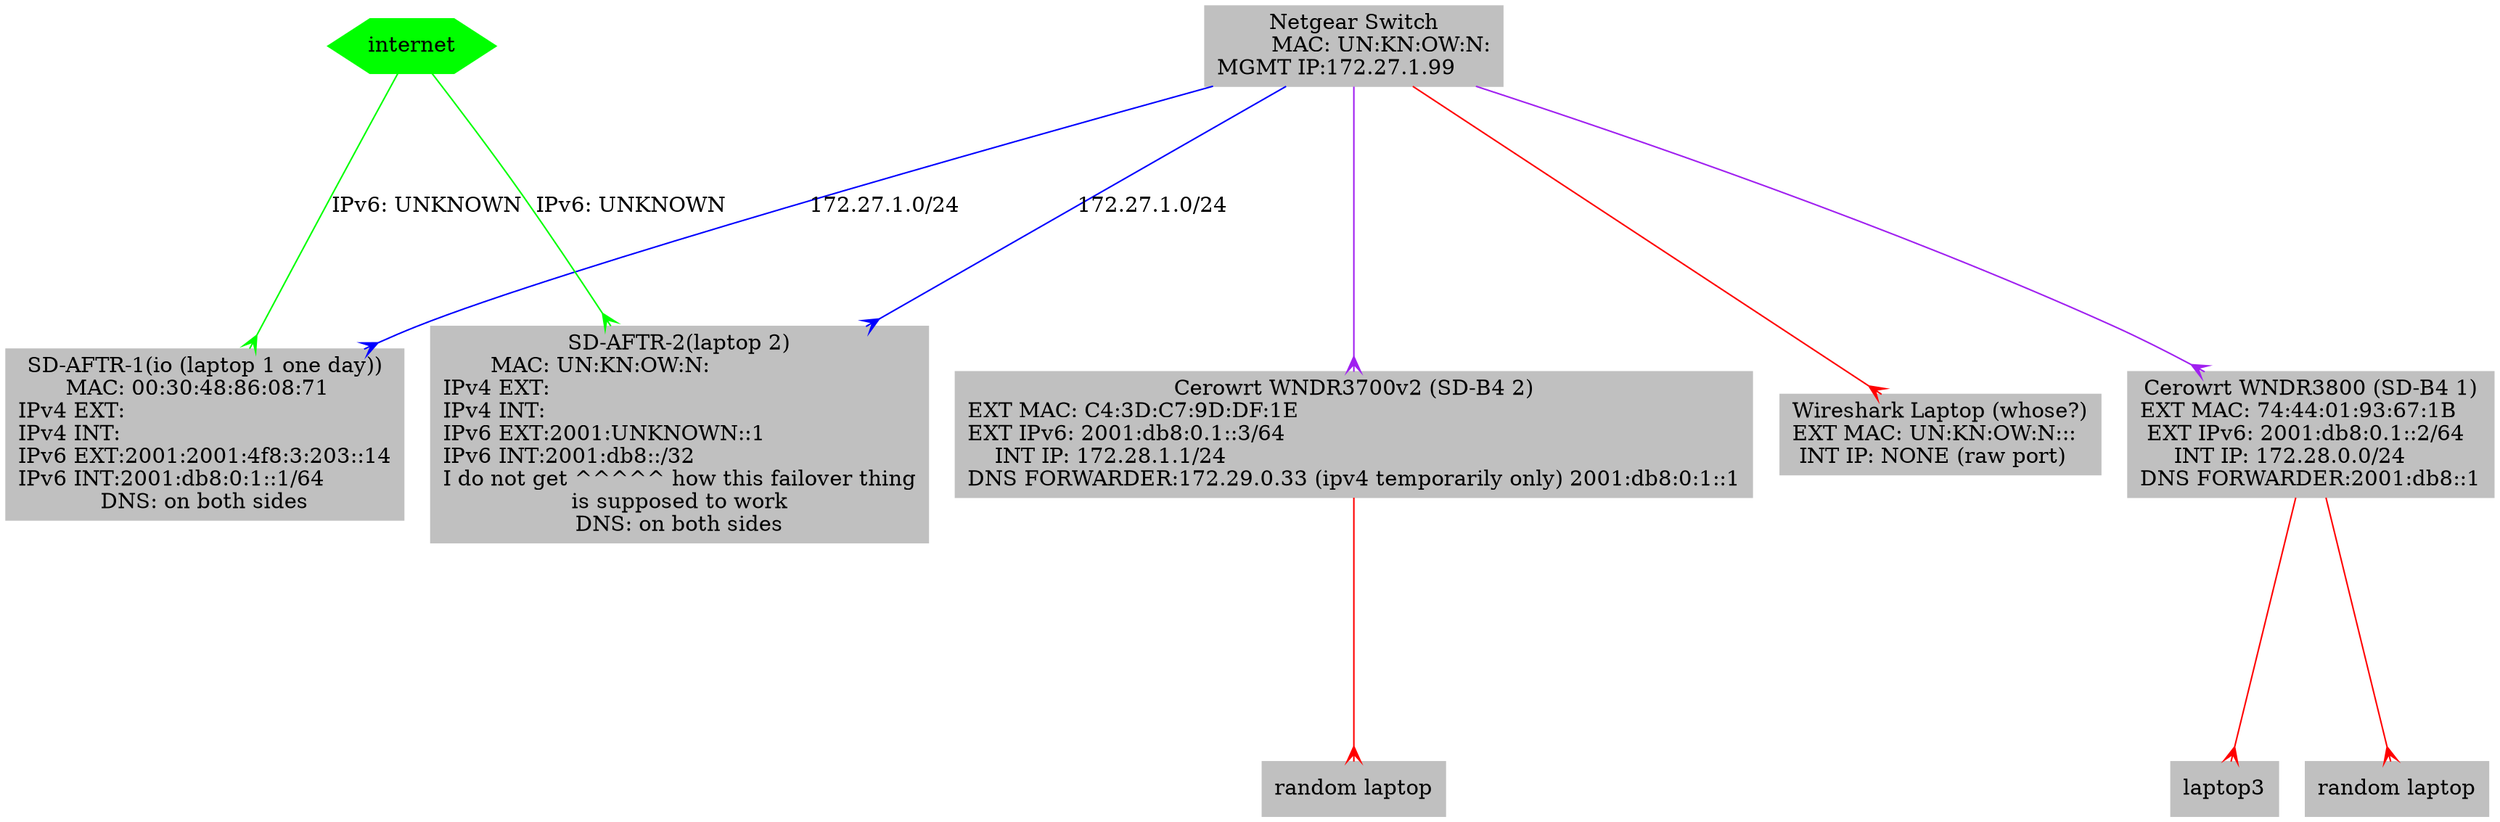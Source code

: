 digraph G {
 ranksep=2;
 ratio=auto;
 "SWITCH" [label="Netgear Switch\n        MAC: UN:KN:OW:N:\lMGMT IP:172.27.1.99\l"
	   shape="box",style="filled",color="grey" ];
 "Internet" [label="internet",
	     shape="hexagon",style="filled",color="green" ];
 "SD-AFTR-2" [label="SD-AFTR-2(laptop 2)\n       MAC: UN:KN:OW:N:\lIPv4 EXT:\lIPv4 INT:\lIPv6 EXT:2001:UNKNOWN::1\lIPv6 INT:2001:db8::/32\lI do not get ^^^^^ how this failover thing\nis supposed to work\nDNS: on both sides",
	      shape="box",style="filled",color="grey" ];
 "SD-AFTR-1" [label="SD-AFTR-1(io (laptop 1 one day))\n       MAC: 00:30:48:86:08:71\lIPv4 EXT:\lIPv4 INT:\lIPv6 EXT:2001:2001:4f8:3:203::14\lIPv6 INT:2001:db8:0:1::1/64\lDNS: on both sides",
	      shape="box",style="filled",color="grey" ];
 "SD-B4-1" [label="Cerowrt WNDR3800 (SD-B4 1)\nEXT MAC: 74:44:01:93:67:1B\l EXT IPv6: 2001:db8:0.1::2/64\l     INT IP: 172.28.0.0/24\lDNS FORWARDER:2001:db8::1\l",
	    shape="box",style="filled",color="grey" ];
 "SD-B4-2" [label="Cerowrt WNDR3700v2 (SD-B4 2)\nEXT MAC: C4:3D:C7:9D:DF:1E\lEXT IPv6: 2001:db8:0.1::3/64\l    INT IP: 172.28.1.1/24\lDNS FORWARDER:172.29.0.33 (ipv4 temporarily only) 2001:db8:0:1::1\l",
	    shape="box",style="filled",color="grey" ];
 "wireshark" [label="Wireshark Laptop (whose?)\nEXT MAC: UN:KN:OW:N:::\l INT IP: NONE (raw port)\l",
	    shape="box",style="filled",color="grey" ];
 "SWITCH" -> "SD-AFTR-2" [ label="172.27.1.0/24",color="blue",arrowhead="crow" ];
 "SWITCH" -> "SD-AFTR-1" [ label="172.27.1.0/24",color="blue",arrowhead="crow" ];
 "SWITCH" -> "SD-B4-1" [ color="purple",arrowhead="crow" ];
 "SWITCH" -> "SD-B4-2" [ color="purple",arrowhead="crow" ];
 "SWITCH" -> "wireshark" [ color="red",arrowhead="crow" ];
 "client1" [ label="laptop3",shape="box",style="filled",color="grey" ];
 "client2" [ label="random laptop",shape="box",style="filled",color="grey" ];
 "client3" [ label="random laptop",shape="box",style="filled",color="grey" ];
# "client4" [ label="random laptop (wireless)",shape="box",style="filled",color="grey" ];
 "Internet" -> "SD-AFTR-1" [ label="IPv6: UNKNOWN",color="green",arrowhead="crow" ];
 "Internet" -> "SD-AFTR-2" [ label="IPv6: UNKNOWN",color="green",arrowhead="crow" ];
 "SD-B4-1" -> "client1" [ color="red",arrowhead="crow" ];
 "SD-B4-1" -> "client2" [ color="red",arrowhead="crow" ];
 "SD-B4-2" -> "client3" [ color="red",arrowhead="crow" ];
# "SD-B4-2" -> "client4" [ color="yellow",style="dashed",arrowhead="none" ];
}
